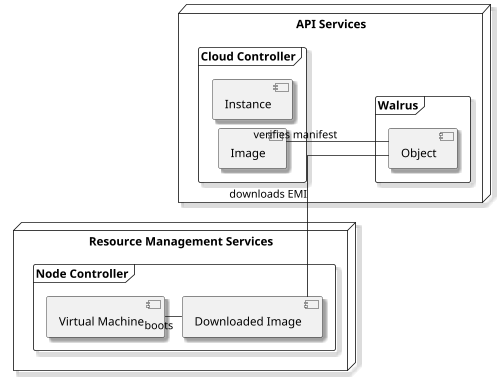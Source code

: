 @startuml information-model-instance-store.png
  skinparam shadowing true
  skinparam ranksep 10
  skinparam nodesep 10
  skinparam linetype ortho
  skinparam monochrome true
  left to right direction
  scale 384 height
  node "API Services" {
    frame "Cloud Controller" {
      component "Instance" as instance
      component "Image" as image
    }
    frame Walrus {
      component "Object" as object
    }  
  }    
  node "Resource Management Services" {
    frame "Node Controller" {
      component "Virtual Machine" as vm
      component "Downloaded Image" as downloadedimage
      vm -- downloadedimage : boots
    }
  }
  image -- object : verifies manifest
  downloadedimage -- object : downloads EMI  
@enduml

@startuml information-model-instance-bfebs.png
  skinparam shadowing true
  skinparam ranksep 10
  skinparam nodesep 10
  skinparam linetype ortho
  skinparam monochrome true
  left to right direction
  scale 384 height
  node "API Services" {
    frame "Cloud Controller" {
      component "Instance" as instance
      component "Volume" as volume
      component "Snapshot" as snapshot
      component "Image" as image
      image -left-> snapshot : refers to
      snapshot .left.> volume : creates
      instance -left-> image : refers to
    }
    frame Walrus {
      component "Object" as object
    }  
    snapshot -down-> object : refers to
  }    
  node "Resource Management Services" {
    frame "Node Controller" {
      component "Volume Attachment" as volumeattachment
      component "Virtual Machine" as vm
      volumeattachment -right-> vm
    }
    frame "Storage Controller" {
      component "Storage Volume" as scvolume
      component "Storage Volume Export" as scvolumexport
      scvolume -left-> scvolumexport
    }
  }
  object ..> scvolume
  scvolume .up.> volume : from snapshot
  volumeattachment -up-> scvolumexport
@enduml

@startuml information-model.png
  skinparam shadowing true
  skinparam ranksep 10
  skinparam nodesep 10
  skinparam linetype ortho
  skinparam monochrome true
  left to right direction
  scale 768 height
  node "API Services" {
    frame "Cloud Controller" {
      component "Instance" as instance
      component "Security Group" as secgroup
      component "Volume" as volume
      component "Snapshot" as snapshot
      component "Image" as image
      component "Public Address" as publicaddress
    }
    frame Walrus {
      component "Object" as object
    }  
  }    
  node "Resource Management Services" {
    frame "Cluster Controller" {
      component "Private Network Tag" as ccgrouptag
      component "Private Network Indexes" as ccgroupindex
      component "Public Address Mapping" as ccaddr
      ccgroupindex -- ccaddr : 1..{0,1}
    }
    frame "Node Controller" {
      component "Virtual Machine" as vm
      component "Bundling Instance" as bundle
      component "Volume Attachment" as volumeattachment
      vm -- volumeattachment : 1..n
    }
    frame "Storage Controller" {
      component "Storage Volume" as scvolume
      component "Storage Snapshot\n(in progress)" as scsnapshot
      scvolume -- scsnapshot : 1..{0,1}
    }
  }
@enduml